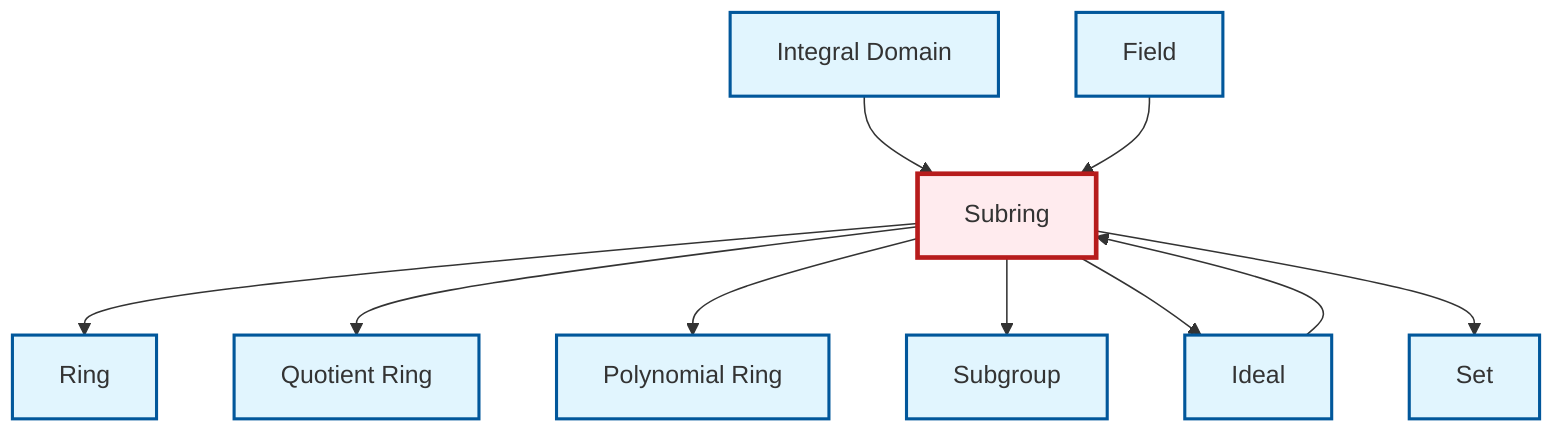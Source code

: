 graph TD
    classDef definition fill:#e1f5fe,stroke:#01579b,stroke-width:2px
    classDef theorem fill:#f3e5f5,stroke:#4a148c,stroke-width:2px
    classDef axiom fill:#fff3e0,stroke:#e65100,stroke-width:2px
    classDef example fill:#e8f5e9,stroke:#1b5e20,stroke-width:2px
    classDef current fill:#ffebee,stroke:#b71c1c,stroke-width:3px
    def-field["Field"]:::definition
    def-ideal["Ideal"]:::definition
    def-ring["Ring"]:::definition
    def-quotient-ring["Quotient Ring"]:::definition
    def-integral-domain["Integral Domain"]:::definition
    def-subring["Subring"]:::definition
    def-polynomial-ring["Polynomial Ring"]:::definition
    def-set["Set"]:::definition
    def-subgroup["Subgroup"]:::definition
    def-ideal --> def-subring
    def-subring --> def-ring
    def-subring --> def-quotient-ring
    def-subring --> def-polynomial-ring
    def-subring --> def-subgroup
    def-integral-domain --> def-subring
    def-subring --> def-ideal
    def-field --> def-subring
    def-subring --> def-set
    class def-subring current